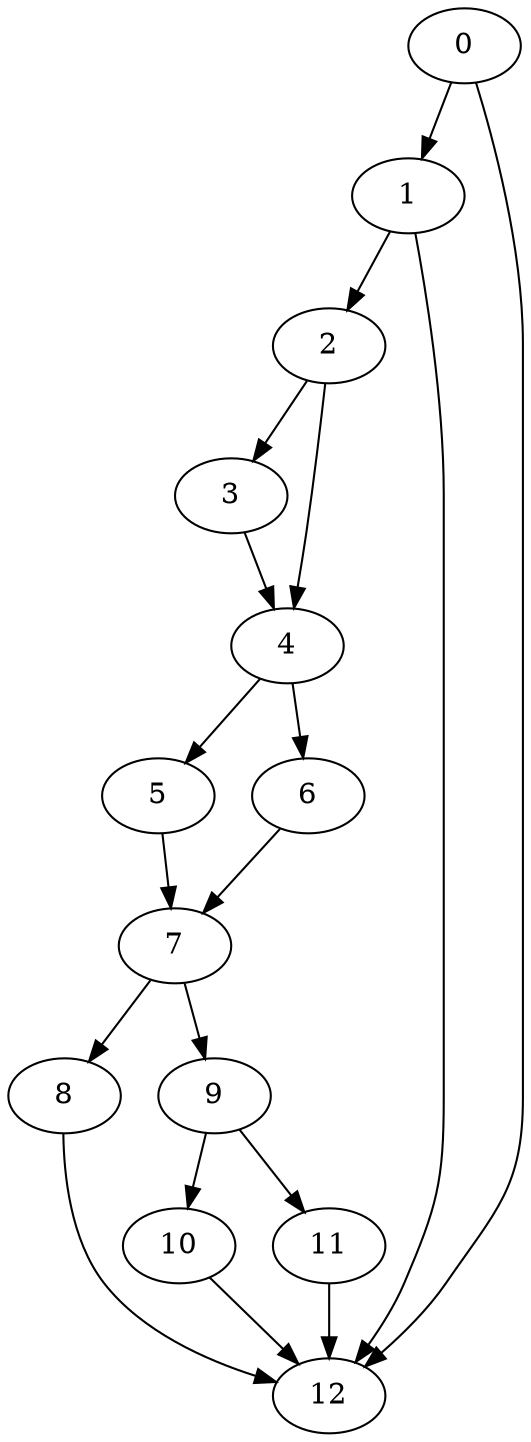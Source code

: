 digraph {
	0
	1
	2
	3
	4
	5
	6
	7
	8
	9
	10
	11
	12
	7 -> 9
	9 -> 10
	0 -> 12
	1 -> 12
	8 -> 12
	10 -> 12
	11 -> 12
	0 -> 1
	4 -> 5
	2 -> 3
	2 -> 4
	3 -> 4
	4 -> 6
	5 -> 7
	6 -> 7
	7 -> 8
	9 -> 11
	1 -> 2
}
